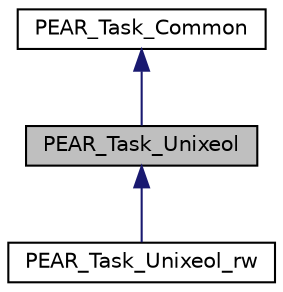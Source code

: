 digraph "PEAR_Task_Unixeol"
{
 // LATEX_PDF_SIZE
  edge [fontname="Helvetica",fontsize="10",labelfontname="Helvetica",labelfontsize="10"];
  node [fontname="Helvetica",fontsize="10",shape=record];
  Node1 [label="PEAR_Task_Unixeol",height=0.2,width=0.4,color="black", fillcolor="grey75", style="filled", fontcolor="black",tooltip=" "];
  Node2 -> Node1 [dir="back",color="midnightblue",fontsize="10",style="solid"];
  Node2 [label="PEAR_Task_Common",height=0.2,width=0.4,color="black", fillcolor="white", style="filled",URL="$classPEAR__Task__Common.html",tooltip=" "];
  Node1 -> Node3 [dir="back",color="midnightblue",fontsize="10",style="solid"];
  Node3 [label="PEAR_Task_Unixeol_rw",height=0.2,width=0.4,color="black", fillcolor="white", style="filled",URL="$classPEAR__Task__Unixeol__rw.html",tooltip=" "];
}
